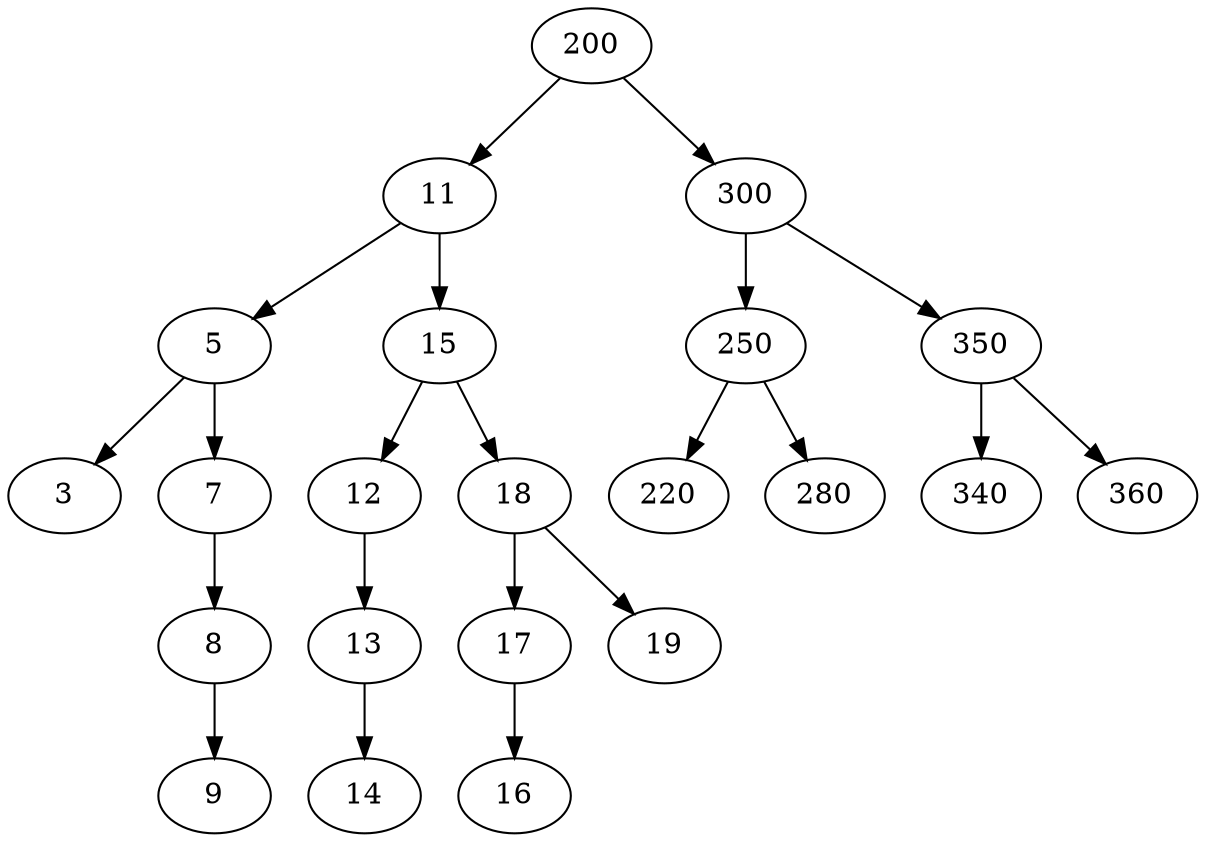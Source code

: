 digraph {
	200 -> 11
	11 -> 5
	5 -> 3
	5 -> 7
	7 -> 8
	8 -> 9
	11 -> 15
	15 -> 12
	12 -> 13
	13 -> 14
	15 -> 18
	18 -> 17
	17 -> 16
	18 -> 19
	200 -> 300
	300 -> 250
	250 -> 220
	250 -> 280
	300 -> 350
	350 -> 340
	350 -> 360
}